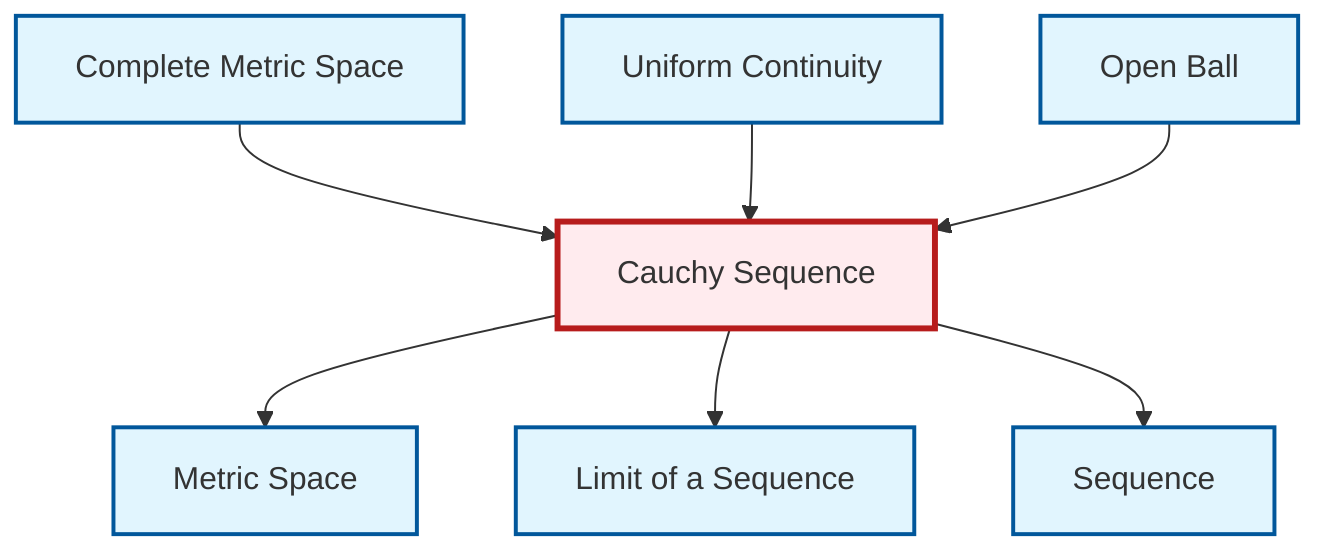 graph TD
    classDef definition fill:#e1f5fe,stroke:#01579b,stroke-width:2px
    classDef theorem fill:#f3e5f5,stroke:#4a148c,stroke-width:2px
    classDef axiom fill:#fff3e0,stroke:#e65100,stroke-width:2px
    classDef example fill:#e8f5e9,stroke:#1b5e20,stroke-width:2px
    classDef current fill:#ffebee,stroke:#b71c1c,stroke-width:3px
    def-metric-space["Metric Space"]:::definition
    def-uniform-continuity["Uniform Continuity"]:::definition
    def-complete-metric-space["Complete Metric Space"]:::definition
    def-open-ball["Open Ball"]:::definition
    def-limit["Limit of a Sequence"]:::definition
    def-sequence["Sequence"]:::definition
    def-cauchy-sequence["Cauchy Sequence"]:::definition
    def-cauchy-sequence --> def-metric-space
    def-cauchy-sequence --> def-limit
    def-complete-metric-space --> def-cauchy-sequence
    def-uniform-continuity --> def-cauchy-sequence
    def-cauchy-sequence --> def-sequence
    def-open-ball --> def-cauchy-sequence
    class def-cauchy-sequence current